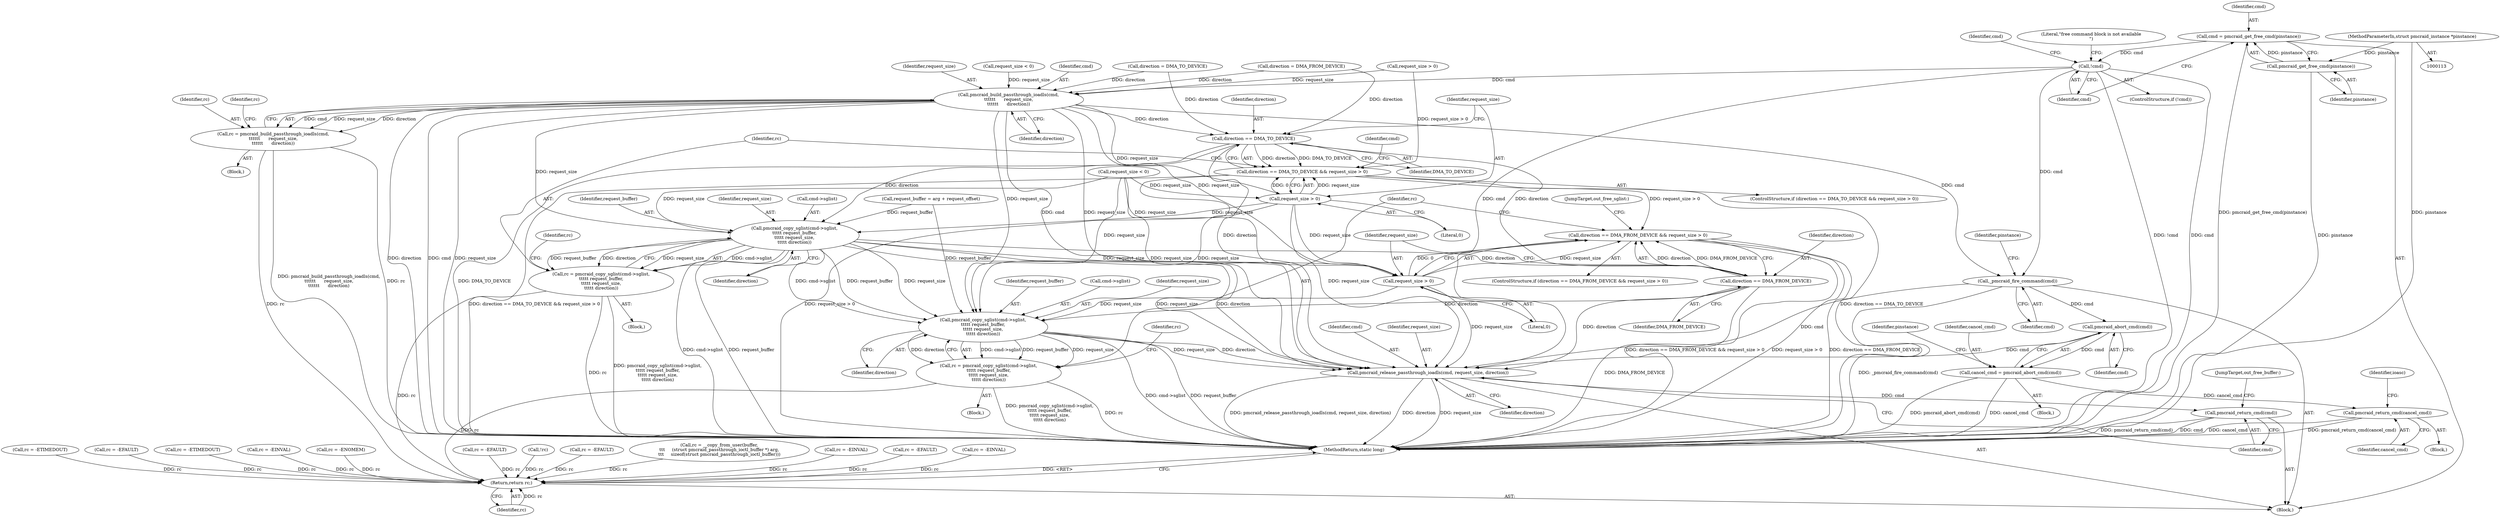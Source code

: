 digraph "0_linux_b5b515445f4f5a905c5dd27e6e682868ccd6c09d@API" {
"1000298" [label="(Call,cmd = pmcraid_get_free_cmd(pinstance))"];
"1000300" [label="(Call,pmcraid_get_free_cmd(pinstance))"];
"1000114" [label="(MethodParameterIn,struct pmcraid_instance *pinstance)"];
"1000303" [label="(Call,!cmd)"];
"1000456" [label="(Call,pmcraid_build_passthrough_ioadls(cmd,\n\t\t\t\t\t\t      request_size,\n\t\t\t\t\t\t      direction))"];
"1000454" [label="(Call,rc = pmcraid_build_passthrough_ioadls(cmd,\n\t\t\t\t\t\t      request_size,\n\t\t\t\t\t\t      direction))"];
"1000753" [label="(Return,return rc;)"];
"1000479" [label="(Call,direction == DMA_TO_DEVICE)"];
"1000478" [label="(Call,direction == DMA_TO_DEVICE && request_size > 0)"];
"1000717" [label="(Call,direction == DMA_FROM_DEVICE && request_size > 0)"];
"1000488" [label="(Call,pmcraid_copy_sglist(cmd->sglist,\n\t\t\t\t\t request_buffer,\n\t\t\t\t\t request_size,\n\t\t\t\t\t direction))"];
"1000486" [label="(Call,rc = pmcraid_copy_sglist(cmd->sglist,\n\t\t\t\t\t request_buffer,\n\t\t\t\t\t request_size,\n\t\t\t\t\t direction))"];
"1000718" [label="(Call,direction == DMA_FROM_DEVICE)"];
"1000727" [label="(Call,pmcraid_copy_sglist(cmd->sglist,\n\t\t\t\t\t request_buffer,\n\t\t\t\t\t request_size,\n\t\t\t\t\t direction))"];
"1000725" [label="(Call,rc = pmcraid_copy_sglist(cmd->sglist,\n\t\t\t\t\t request_buffer,\n\t\t\t\t\t request_size,\n\t\t\t\t\t direction))"];
"1000744" [label="(Call,pmcraid_release_passthrough_ioadls(cmd, request_size, direction))"];
"1000748" [label="(Call,pmcraid_return_cmd(cmd))"];
"1000721" [label="(Call,request_size > 0)"];
"1000482" [label="(Call,request_size > 0)"];
"1000552" [label="(Call,_pmcraid_fire_command(cmd))"];
"1000629" [label="(Call,pmcraid_abort_cmd(cmd))"];
"1000627" [label="(Call,cancel_cmd = pmcraid_abort_cmd(cmd))"];
"1000655" [label="(Call,pmcraid_return_cmd(cancel_cmd))"];
"1000478" [label="(Call,direction == DMA_TO_DEVICE && request_size > 0)"];
"1000304" [label="(Identifier,cmd)"];
"1000265" [label="(Call,!rc)"];
"1000248" [label="(Call,direction = DMA_FROM_DEVICE)"];
"1000750" [label="(JumpTarget,out_free_buffer:)"];
"1000640" [label="(Block,)"];
"1000299" [label="(Identifier,cmd)"];
"1000726" [label="(Identifier,rc)"];
"1000479" [label="(Call,direction == DMA_TO_DEVICE)"];
"1000485" [label="(Block,)"];
"1000739" [label="(Call,rc = -EFAULT)"];
"1000656" [label="(Identifier,cancel_cmd)"];
"1000461" [label="(Identifier,rc)"];
"1000749" [label="(Identifier,cmd)"];
"1000202" [label="(Call,rc = __copy_from_user(buffer,\n\t\t\t     (struct pmcraid_passthrough_ioctl_buffer *) arg,\n\t\t\t     sizeof(struct pmcraid_passthrough_ioctl_buffer)))"];
"1000315" [label="(Identifier,cmd)"];
"1000453" [label="(Block,)"];
"1000216" [label="(Call,rc = -EFAULT)"];
"1000723" [label="(Literal,0)"];
"1000481" [label="(Identifier,DMA_TO_DEVICE)"];
"1000655" [label="(Call,pmcraid_return_cmd(cancel_cmd))"];
"1000293" [label="(Call,rc = -EINVAL)"];
"1000755" [label="(MethodReturn,static long)"];
"1000486" [label="(Call,rc = pmcraid_copy_sglist(cmd->sglist,\n\t\t\t\t\t request_buffer,\n\t\t\t\t\t request_size,\n\t\t\t\t\t direction))"];
"1000456" [label="(Call,pmcraid_build_passthrough_ioadls(cmd,\n\t\t\t\t\t\t      request_size,\n\t\t\t\t\t\t      direction))"];
"1000747" [label="(Identifier,direction)"];
"1000754" [label="(Identifier,rc)"];
"1000477" [label="(ControlStructure,if (direction == DMA_TO_DEVICE && request_size > 0))"];
"1000459" [label="(Identifier,direction)"];
"1000711" [label="(Call,rc = -EFAULT)"];
"1000727" [label="(Call,pmcraid_copy_sglist(cmd->sglist,\n\t\t\t\t\t request_buffer,\n\t\t\t\t\t request_size,\n\t\t\t\t\t direction))"];
"1000721" [label="(Call,request_size > 0)"];
"1000492" [label="(Identifier,request_buffer)"];
"1000634" [label="(Identifier,pinstance)"];
"1000718" [label="(Call,direction == DMA_FROM_DEVICE)"];
"1000628" [label="(Identifier,cancel_cmd)"];
"1000493" [label="(Identifier,request_size)"];
"1000552" [label="(Call,_pmcraid_fire_command(cmd))"];
"1000720" [label="(Identifier,DMA_FROM_DEVICE)"];
"1000302" [label="(ControlStructure,if (!cmd))"];
"1000496" [label="(Identifier,rc)"];
"1000488" [label="(Call,pmcraid_copy_sglist(cmd->sglist,\n\t\t\t\t\t request_buffer,\n\t\t\t\t\t request_size,\n\t\t\t\t\t direction))"];
"1000745" [label="(Identifier,cmd)"];
"1000735" [label="(Identifier,rc)"];
"1000753" [label="(Return,return rc;)"];
"1000468" [label="(Call,request_size < 0)"];
"1000303" [label="(Call,!cmd)"];
"1000487" [label="(Identifier,rc)"];
"1000722" [label="(Identifier,request_size)"];
"1000279" [label="(Call,rc = -EINVAL)"];
"1000553" [label="(Identifier,cmd)"];
"1000671" [label="(Call,rc = -ETIMEDOUT)"];
"1000629" [label="(Call,pmcraid_abort_cmd(cmd))"];
"1000557" [label="(Identifier,pinstance)"];
"1000454" [label="(Call,rc = pmcraid_build_passthrough_ioadls(cmd,\n\t\t\t\t\t\t      request_size,\n\t\t\t\t\t\t      direction))"];
"1000240" [label="(Call,direction = DMA_TO_DEVICE)"];
"1000484" [label="(Literal,0)"];
"1000630" [label="(Identifier,cmd)"];
"1000301" [label="(Identifier,pinstance)"];
"1000307" [label="(Literal,\"free command block is not available\n\")"];
"1000482" [label="(Call,request_size > 0)"];
"1000455" [label="(Identifier,rc)"];
"1000458" [label="(Identifier,request_size)"];
"1000725" [label="(Call,rc = pmcraid_copy_sglist(cmd->sglist,\n\t\t\t\t\t request_buffer,\n\t\t\t\t\t request_size,\n\t\t\t\t\t direction))"];
"1000598" [label="(Block,)"];
"1000268" [label="(Call,rc = -EFAULT)"];
"1000748" [label="(Call,pmcraid_return_cmd(cmd))"];
"1000692" [label="(Call,rc = -ETIMEDOUT)"];
"1000733" [label="(Identifier,direction)"];
"1000489" [label="(Call,cmd->sglist)"];
"1000660" [label="(Identifier,ioasc)"];
"1000197" [label="(Call,request_buffer = arg + request_offset)"];
"1000743" [label="(JumpTarget,out_free_sglist:)"];
"1000717" [label="(Call,direction == DMA_FROM_DEVICE && request_size > 0)"];
"1000275" [label="(Call,request_size < 0)"];
"1000494" [label="(Identifier,direction)"];
"1000716" [label="(ControlStructure,if (direction == DMA_FROM_DEVICE && request_size > 0))"];
"1000627" [label="(Call,cancel_cmd = pmcraid_abort_cmd(cmd))"];
"1000483" [label="(Identifier,request_size)"];
"1000472" [label="(Call,rc = -EINVAL)"];
"1000300" [label="(Call,pmcraid_get_free_cmd(pinstance))"];
"1000114" [label="(MethodParameterIn,struct pmcraid_instance *pinstance)"];
"1000503" [label="(Identifier,cmd)"];
"1000298" [label="(Call,cmd = pmcraid_get_free_cmd(pinstance))"];
"1000719" [label="(Identifier,direction)"];
"1000731" [label="(Identifier,request_buffer)"];
"1000457" [label="(Identifier,cmd)"];
"1000744" [label="(Call,pmcraid_release_passthrough_ioadls(cmd, request_size, direction))"];
"1000724" [label="(Block,)"];
"1000308" [label="(Call,rc = -ENOMEM)"];
"1000746" [label="(Identifier,request_size)"];
"1000728" [label="(Call,cmd->sglist)"];
"1000252" [label="(Call,request_size > 0)"];
"1000480" [label="(Identifier,direction)"];
"1000732" [label="(Identifier,request_size)"];
"1000118" [label="(Block,)"];
"1000298" -> "1000118"  [label="AST: "];
"1000298" -> "1000300"  [label="CFG: "];
"1000299" -> "1000298"  [label="AST: "];
"1000300" -> "1000298"  [label="AST: "];
"1000304" -> "1000298"  [label="CFG: "];
"1000298" -> "1000755"  [label="DDG: pmcraid_get_free_cmd(pinstance)"];
"1000300" -> "1000298"  [label="DDG: pinstance"];
"1000298" -> "1000303"  [label="DDG: cmd"];
"1000300" -> "1000301"  [label="CFG: "];
"1000301" -> "1000300"  [label="AST: "];
"1000300" -> "1000755"  [label="DDG: pinstance"];
"1000114" -> "1000300"  [label="DDG: pinstance"];
"1000114" -> "1000113"  [label="AST: "];
"1000114" -> "1000755"  [label="DDG: pinstance"];
"1000303" -> "1000302"  [label="AST: "];
"1000303" -> "1000304"  [label="CFG: "];
"1000304" -> "1000303"  [label="AST: "];
"1000307" -> "1000303"  [label="CFG: "];
"1000315" -> "1000303"  [label="CFG: "];
"1000303" -> "1000755"  [label="DDG: cmd"];
"1000303" -> "1000755"  [label="DDG: !cmd"];
"1000303" -> "1000456"  [label="DDG: cmd"];
"1000303" -> "1000552"  [label="DDG: cmd"];
"1000303" -> "1000744"  [label="DDG: cmd"];
"1000456" -> "1000454"  [label="AST: "];
"1000456" -> "1000459"  [label="CFG: "];
"1000457" -> "1000456"  [label="AST: "];
"1000458" -> "1000456"  [label="AST: "];
"1000459" -> "1000456"  [label="AST: "];
"1000454" -> "1000456"  [label="CFG: "];
"1000456" -> "1000755"  [label="DDG: direction"];
"1000456" -> "1000755"  [label="DDG: cmd"];
"1000456" -> "1000755"  [label="DDG: request_size"];
"1000456" -> "1000454"  [label="DDG: cmd"];
"1000456" -> "1000454"  [label="DDG: request_size"];
"1000456" -> "1000454"  [label="DDG: direction"];
"1000275" -> "1000456"  [label="DDG: request_size"];
"1000252" -> "1000456"  [label="DDG: request_size"];
"1000240" -> "1000456"  [label="DDG: direction"];
"1000248" -> "1000456"  [label="DDG: direction"];
"1000456" -> "1000479"  [label="DDG: direction"];
"1000456" -> "1000482"  [label="DDG: request_size"];
"1000456" -> "1000488"  [label="DDG: request_size"];
"1000456" -> "1000552"  [label="DDG: cmd"];
"1000456" -> "1000721"  [label="DDG: request_size"];
"1000456" -> "1000727"  [label="DDG: request_size"];
"1000456" -> "1000744"  [label="DDG: cmd"];
"1000456" -> "1000744"  [label="DDG: request_size"];
"1000454" -> "1000453"  [label="AST: "];
"1000455" -> "1000454"  [label="AST: "];
"1000461" -> "1000454"  [label="CFG: "];
"1000454" -> "1000755"  [label="DDG: rc"];
"1000454" -> "1000755"  [label="DDG: pmcraid_build_passthrough_ioadls(cmd,\n\t\t\t\t\t\t      request_size,\n\t\t\t\t\t\t      direction)"];
"1000454" -> "1000753"  [label="DDG: rc"];
"1000753" -> "1000118"  [label="AST: "];
"1000753" -> "1000754"  [label="CFG: "];
"1000754" -> "1000753"  [label="AST: "];
"1000755" -> "1000753"  [label="CFG: "];
"1000753" -> "1000755"  [label="DDG: <RET>"];
"1000754" -> "1000753"  [label="DDG: rc"];
"1000711" -> "1000753"  [label="DDG: rc"];
"1000293" -> "1000753"  [label="DDG: rc"];
"1000279" -> "1000753"  [label="DDG: rc"];
"1000216" -> "1000753"  [label="DDG: rc"];
"1000268" -> "1000753"  [label="DDG: rc"];
"1000671" -> "1000753"  [label="DDG: rc"];
"1000265" -> "1000753"  [label="DDG: rc"];
"1000472" -> "1000753"  [label="DDG: rc"];
"1000725" -> "1000753"  [label="DDG: rc"];
"1000486" -> "1000753"  [label="DDG: rc"];
"1000308" -> "1000753"  [label="DDG: rc"];
"1000692" -> "1000753"  [label="DDG: rc"];
"1000202" -> "1000753"  [label="DDG: rc"];
"1000739" -> "1000753"  [label="DDG: rc"];
"1000479" -> "1000478"  [label="AST: "];
"1000479" -> "1000481"  [label="CFG: "];
"1000480" -> "1000479"  [label="AST: "];
"1000481" -> "1000479"  [label="AST: "];
"1000483" -> "1000479"  [label="CFG: "];
"1000478" -> "1000479"  [label="CFG: "];
"1000479" -> "1000755"  [label="DDG: DMA_TO_DEVICE"];
"1000479" -> "1000478"  [label="DDG: direction"];
"1000479" -> "1000478"  [label="DDG: DMA_TO_DEVICE"];
"1000240" -> "1000479"  [label="DDG: direction"];
"1000248" -> "1000479"  [label="DDG: direction"];
"1000479" -> "1000488"  [label="DDG: direction"];
"1000479" -> "1000718"  [label="DDG: direction"];
"1000479" -> "1000744"  [label="DDG: direction"];
"1000478" -> "1000477"  [label="AST: "];
"1000478" -> "1000482"  [label="CFG: "];
"1000482" -> "1000478"  [label="AST: "];
"1000487" -> "1000478"  [label="CFG: "];
"1000503" -> "1000478"  [label="CFG: "];
"1000478" -> "1000755"  [label="DDG: direction == DMA_TO_DEVICE"];
"1000478" -> "1000755"  [label="DDG: direction == DMA_TO_DEVICE && request_size > 0"];
"1000478" -> "1000755"  [label="DDG: request_size > 0"];
"1000252" -> "1000478"  [label="DDG: request_size > 0"];
"1000482" -> "1000478"  [label="DDG: request_size"];
"1000482" -> "1000478"  [label="DDG: 0"];
"1000478" -> "1000717"  [label="DDG: request_size > 0"];
"1000717" -> "1000716"  [label="AST: "];
"1000717" -> "1000718"  [label="CFG: "];
"1000717" -> "1000721"  [label="CFG: "];
"1000718" -> "1000717"  [label="AST: "];
"1000721" -> "1000717"  [label="AST: "];
"1000726" -> "1000717"  [label="CFG: "];
"1000743" -> "1000717"  [label="CFG: "];
"1000717" -> "1000755"  [label="DDG: direction == DMA_FROM_DEVICE && request_size > 0"];
"1000717" -> "1000755"  [label="DDG: request_size > 0"];
"1000717" -> "1000755"  [label="DDG: direction == DMA_FROM_DEVICE"];
"1000718" -> "1000717"  [label="DDG: direction"];
"1000718" -> "1000717"  [label="DDG: DMA_FROM_DEVICE"];
"1000721" -> "1000717"  [label="DDG: request_size"];
"1000721" -> "1000717"  [label="DDG: 0"];
"1000488" -> "1000486"  [label="AST: "];
"1000488" -> "1000494"  [label="CFG: "];
"1000489" -> "1000488"  [label="AST: "];
"1000492" -> "1000488"  [label="AST: "];
"1000493" -> "1000488"  [label="AST: "];
"1000494" -> "1000488"  [label="AST: "];
"1000486" -> "1000488"  [label="CFG: "];
"1000488" -> "1000755"  [label="DDG: cmd->sglist"];
"1000488" -> "1000755"  [label="DDG: request_buffer"];
"1000488" -> "1000486"  [label="DDG: cmd->sglist"];
"1000488" -> "1000486"  [label="DDG: request_buffer"];
"1000488" -> "1000486"  [label="DDG: request_size"];
"1000488" -> "1000486"  [label="DDG: direction"];
"1000197" -> "1000488"  [label="DDG: request_buffer"];
"1000482" -> "1000488"  [label="DDG: request_size"];
"1000468" -> "1000488"  [label="DDG: request_size"];
"1000488" -> "1000718"  [label="DDG: direction"];
"1000488" -> "1000721"  [label="DDG: request_size"];
"1000488" -> "1000727"  [label="DDG: cmd->sglist"];
"1000488" -> "1000727"  [label="DDG: request_buffer"];
"1000488" -> "1000727"  [label="DDG: request_size"];
"1000488" -> "1000744"  [label="DDG: request_size"];
"1000488" -> "1000744"  [label="DDG: direction"];
"1000486" -> "1000485"  [label="AST: "];
"1000487" -> "1000486"  [label="AST: "];
"1000496" -> "1000486"  [label="CFG: "];
"1000486" -> "1000755"  [label="DDG: pmcraid_copy_sglist(cmd->sglist,\n\t\t\t\t\t request_buffer,\n\t\t\t\t\t request_size,\n\t\t\t\t\t direction)"];
"1000486" -> "1000755"  [label="DDG: rc"];
"1000718" -> "1000720"  [label="CFG: "];
"1000719" -> "1000718"  [label="AST: "];
"1000720" -> "1000718"  [label="AST: "];
"1000722" -> "1000718"  [label="CFG: "];
"1000718" -> "1000755"  [label="DDG: DMA_FROM_DEVICE"];
"1000718" -> "1000727"  [label="DDG: direction"];
"1000718" -> "1000744"  [label="DDG: direction"];
"1000727" -> "1000725"  [label="AST: "];
"1000727" -> "1000733"  [label="CFG: "];
"1000728" -> "1000727"  [label="AST: "];
"1000731" -> "1000727"  [label="AST: "];
"1000732" -> "1000727"  [label="AST: "];
"1000733" -> "1000727"  [label="AST: "];
"1000725" -> "1000727"  [label="CFG: "];
"1000727" -> "1000755"  [label="DDG: request_buffer"];
"1000727" -> "1000755"  [label="DDG: cmd->sglist"];
"1000727" -> "1000725"  [label="DDG: cmd->sglist"];
"1000727" -> "1000725"  [label="DDG: request_buffer"];
"1000727" -> "1000725"  [label="DDG: request_size"];
"1000727" -> "1000725"  [label="DDG: direction"];
"1000197" -> "1000727"  [label="DDG: request_buffer"];
"1000482" -> "1000727"  [label="DDG: request_size"];
"1000468" -> "1000727"  [label="DDG: request_size"];
"1000721" -> "1000727"  [label="DDG: request_size"];
"1000727" -> "1000744"  [label="DDG: request_size"];
"1000727" -> "1000744"  [label="DDG: direction"];
"1000725" -> "1000724"  [label="AST: "];
"1000726" -> "1000725"  [label="AST: "];
"1000735" -> "1000725"  [label="CFG: "];
"1000725" -> "1000755"  [label="DDG: pmcraid_copy_sglist(cmd->sglist,\n\t\t\t\t\t request_buffer,\n\t\t\t\t\t request_size,\n\t\t\t\t\t direction)"];
"1000725" -> "1000755"  [label="DDG: rc"];
"1000744" -> "1000118"  [label="AST: "];
"1000744" -> "1000747"  [label="CFG: "];
"1000745" -> "1000744"  [label="AST: "];
"1000746" -> "1000744"  [label="AST: "];
"1000747" -> "1000744"  [label="AST: "];
"1000749" -> "1000744"  [label="CFG: "];
"1000744" -> "1000755"  [label="DDG: pmcraid_release_passthrough_ioadls(cmd, request_size, direction)"];
"1000744" -> "1000755"  [label="DDG: direction"];
"1000744" -> "1000755"  [label="DDG: request_size"];
"1000629" -> "1000744"  [label="DDG: cmd"];
"1000552" -> "1000744"  [label="DDG: cmd"];
"1000482" -> "1000744"  [label="DDG: request_size"];
"1000468" -> "1000744"  [label="DDG: request_size"];
"1000721" -> "1000744"  [label="DDG: request_size"];
"1000744" -> "1000748"  [label="DDG: cmd"];
"1000748" -> "1000118"  [label="AST: "];
"1000748" -> "1000749"  [label="CFG: "];
"1000749" -> "1000748"  [label="AST: "];
"1000750" -> "1000748"  [label="CFG: "];
"1000748" -> "1000755"  [label="DDG: pmcraid_return_cmd(cmd)"];
"1000748" -> "1000755"  [label="DDG: cmd"];
"1000721" -> "1000723"  [label="CFG: "];
"1000722" -> "1000721"  [label="AST: "];
"1000723" -> "1000721"  [label="AST: "];
"1000482" -> "1000721"  [label="DDG: request_size"];
"1000468" -> "1000721"  [label="DDG: request_size"];
"1000482" -> "1000484"  [label="CFG: "];
"1000483" -> "1000482"  [label="AST: "];
"1000484" -> "1000482"  [label="AST: "];
"1000468" -> "1000482"  [label="DDG: request_size"];
"1000552" -> "1000118"  [label="AST: "];
"1000552" -> "1000553"  [label="CFG: "];
"1000553" -> "1000552"  [label="AST: "];
"1000557" -> "1000552"  [label="CFG: "];
"1000552" -> "1000755"  [label="DDG: _pmcraid_fire_command(cmd)"];
"1000552" -> "1000629"  [label="DDG: cmd"];
"1000629" -> "1000627"  [label="AST: "];
"1000629" -> "1000630"  [label="CFG: "];
"1000630" -> "1000629"  [label="AST: "];
"1000627" -> "1000629"  [label="CFG: "];
"1000629" -> "1000627"  [label="DDG: cmd"];
"1000627" -> "1000598"  [label="AST: "];
"1000628" -> "1000627"  [label="AST: "];
"1000634" -> "1000627"  [label="CFG: "];
"1000627" -> "1000755"  [label="DDG: pmcraid_abort_cmd(cmd)"];
"1000627" -> "1000755"  [label="DDG: cancel_cmd"];
"1000627" -> "1000655"  [label="DDG: cancel_cmd"];
"1000655" -> "1000640"  [label="AST: "];
"1000655" -> "1000656"  [label="CFG: "];
"1000656" -> "1000655"  [label="AST: "];
"1000660" -> "1000655"  [label="CFG: "];
"1000655" -> "1000755"  [label="DDG: cancel_cmd"];
"1000655" -> "1000755"  [label="DDG: pmcraid_return_cmd(cancel_cmd)"];
}

